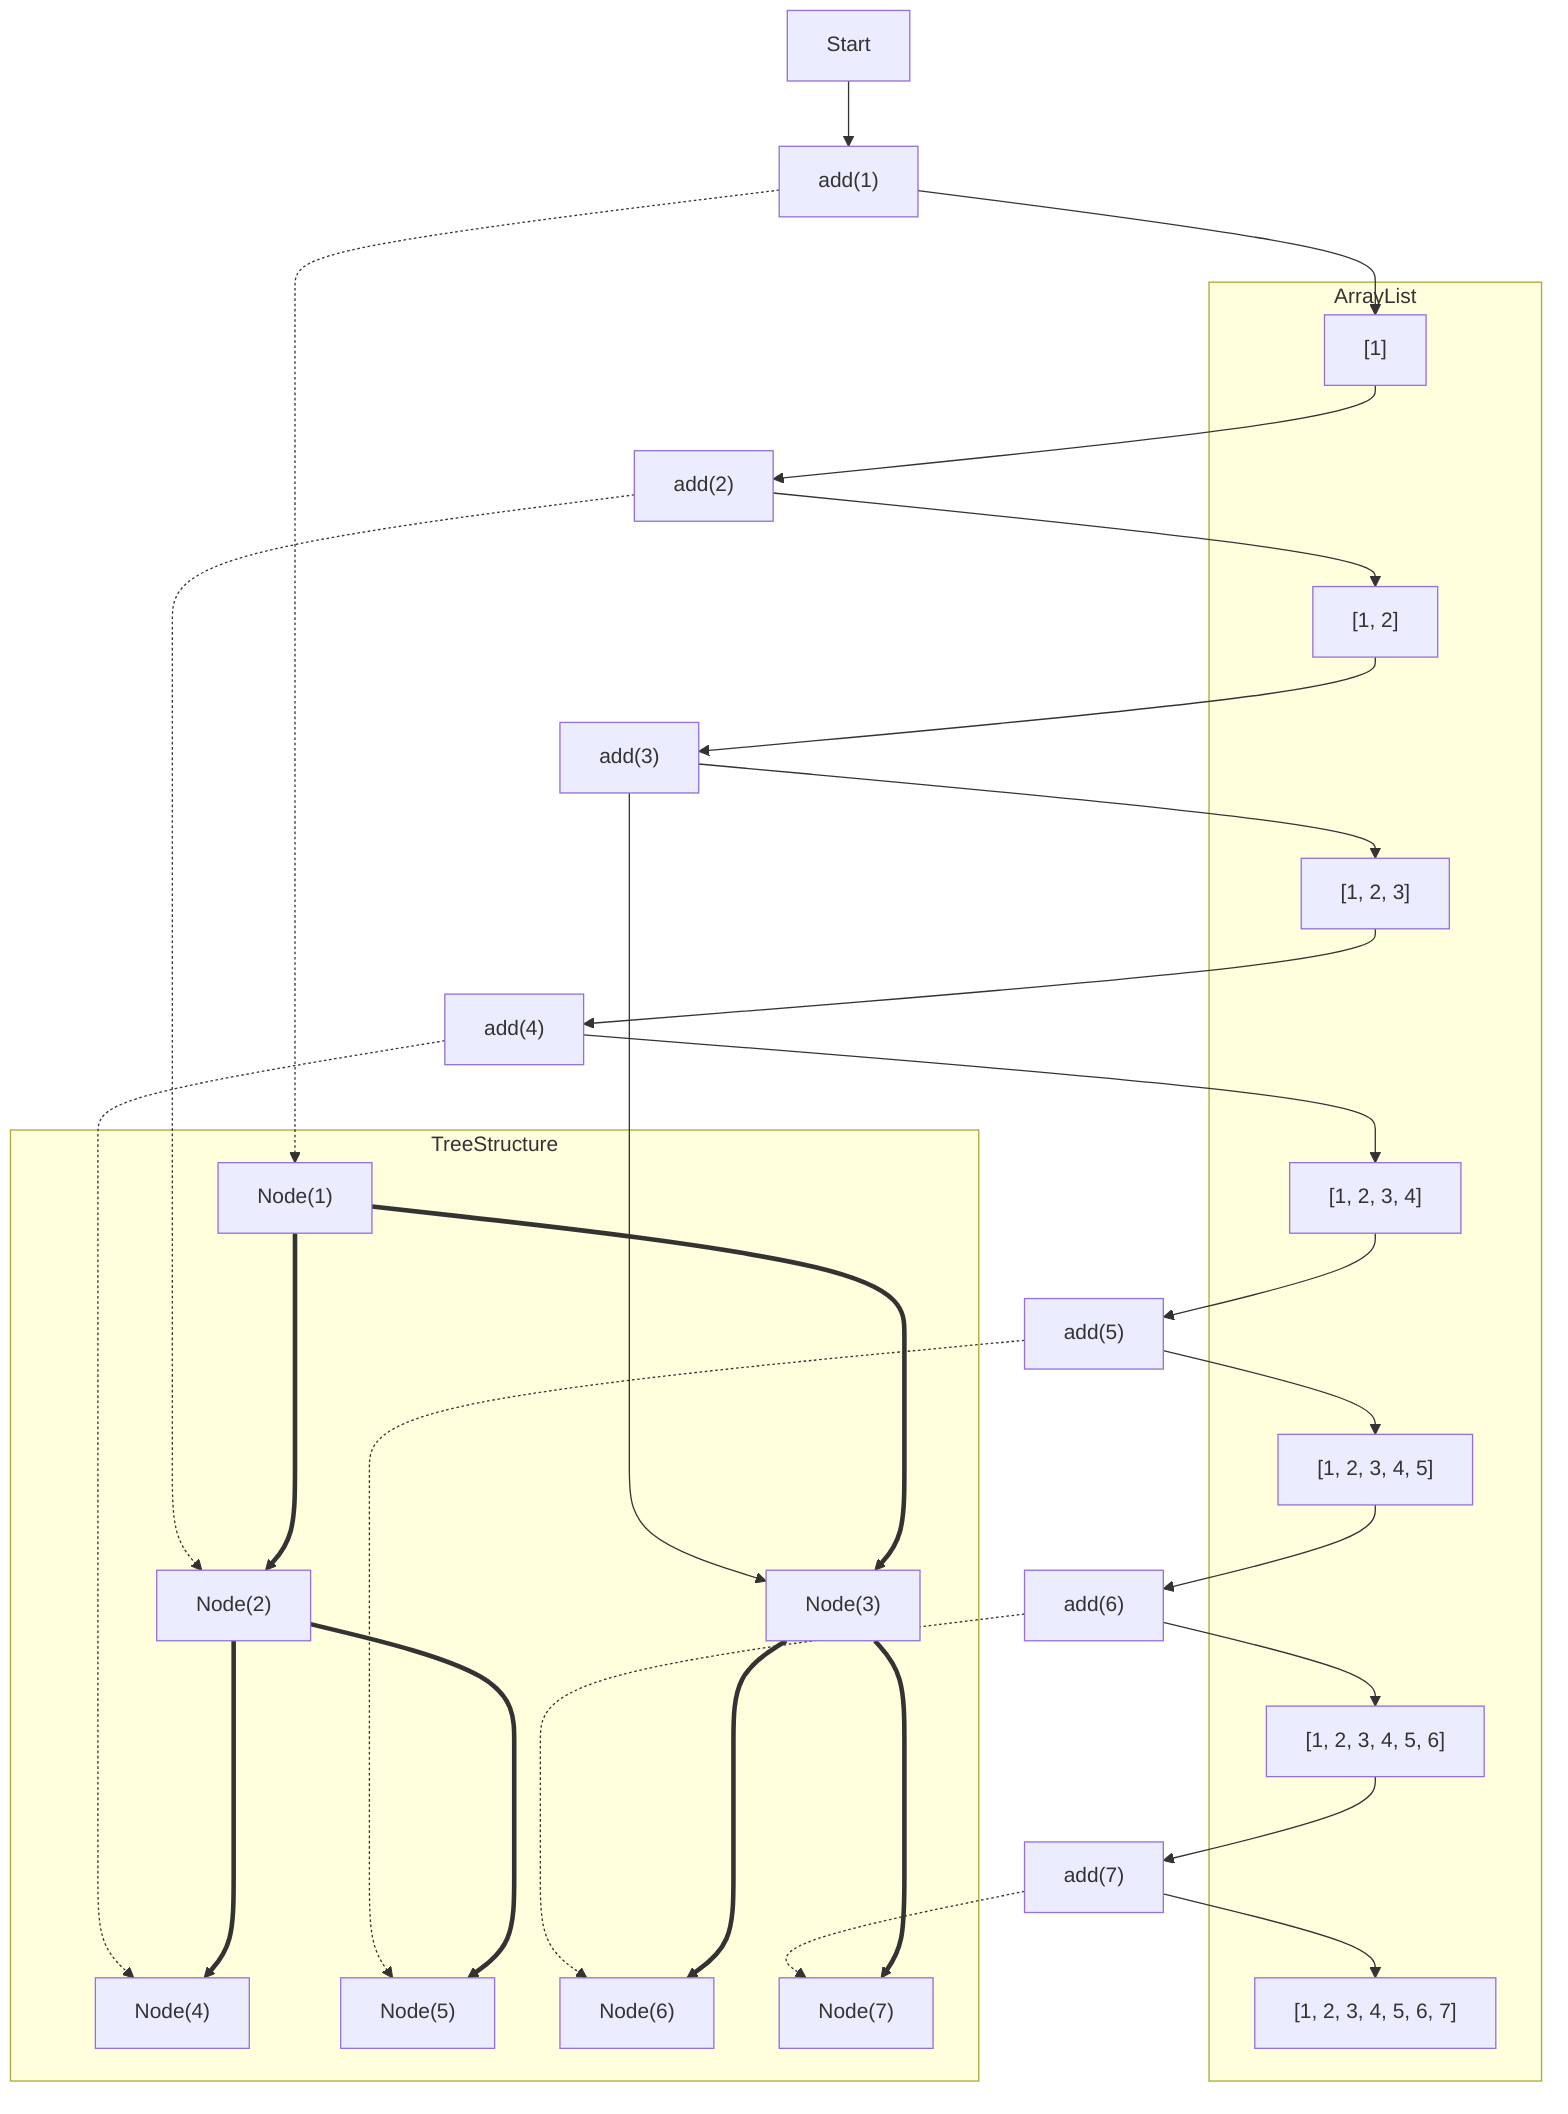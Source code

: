 ---
config:
  layout: dagre
---
flowchart TD
 subgraph ArrayList["ArrayList"]
        A0["[1]"]
        A1["[1, 2]"]
        A2["[1, 2, 3]"]
        A3["[1, 2, 3, 4]"]
        A4["[1, 2, 3, 4, 5]"]
        A5["[1, 2, 3, 4, 5, 6]"]
        A6["[1, 2, 3, 4, 5, 6, 7]"]
  end
 subgraph TreeStructure["TreeStructure"]
        N1["Node(1)"]
        N2["Node(2)"]
        N3["Node(3)"]
        N4["Node(4)"]
        N5["Node(5)"]
        N6["Node(6)"]
        N7["Node(7)"]
  end
    Start["Start"] --> Add1["add(1)"]
    Add1 --> A0
    Add1 -.-> N1
    A0 --> Add2["add(2)"]
    Add2 --> A1
    Add2 -.-> N2
    A1 --> Add3["add(3)"]
    Add3 --> A2 & N3
    A2 --> Add4["add(4)"]
    Add4 --> A3
    Add4 -.-> N4
    A3 --> Add5["add(5)"]
    Add5 --> A4
    Add5 -.-> N5
    A4 --> Add6["add(6)"]
    Add6 --> A5
    Add6 -.-> N6
    A5 --> Add7["add(7)"]
    Add7 --> A6
    Add7 -.-> N7
    N1 ====> N2 & N3
    N2 ====> N4 & N5
    N3 ====> N6 & N7